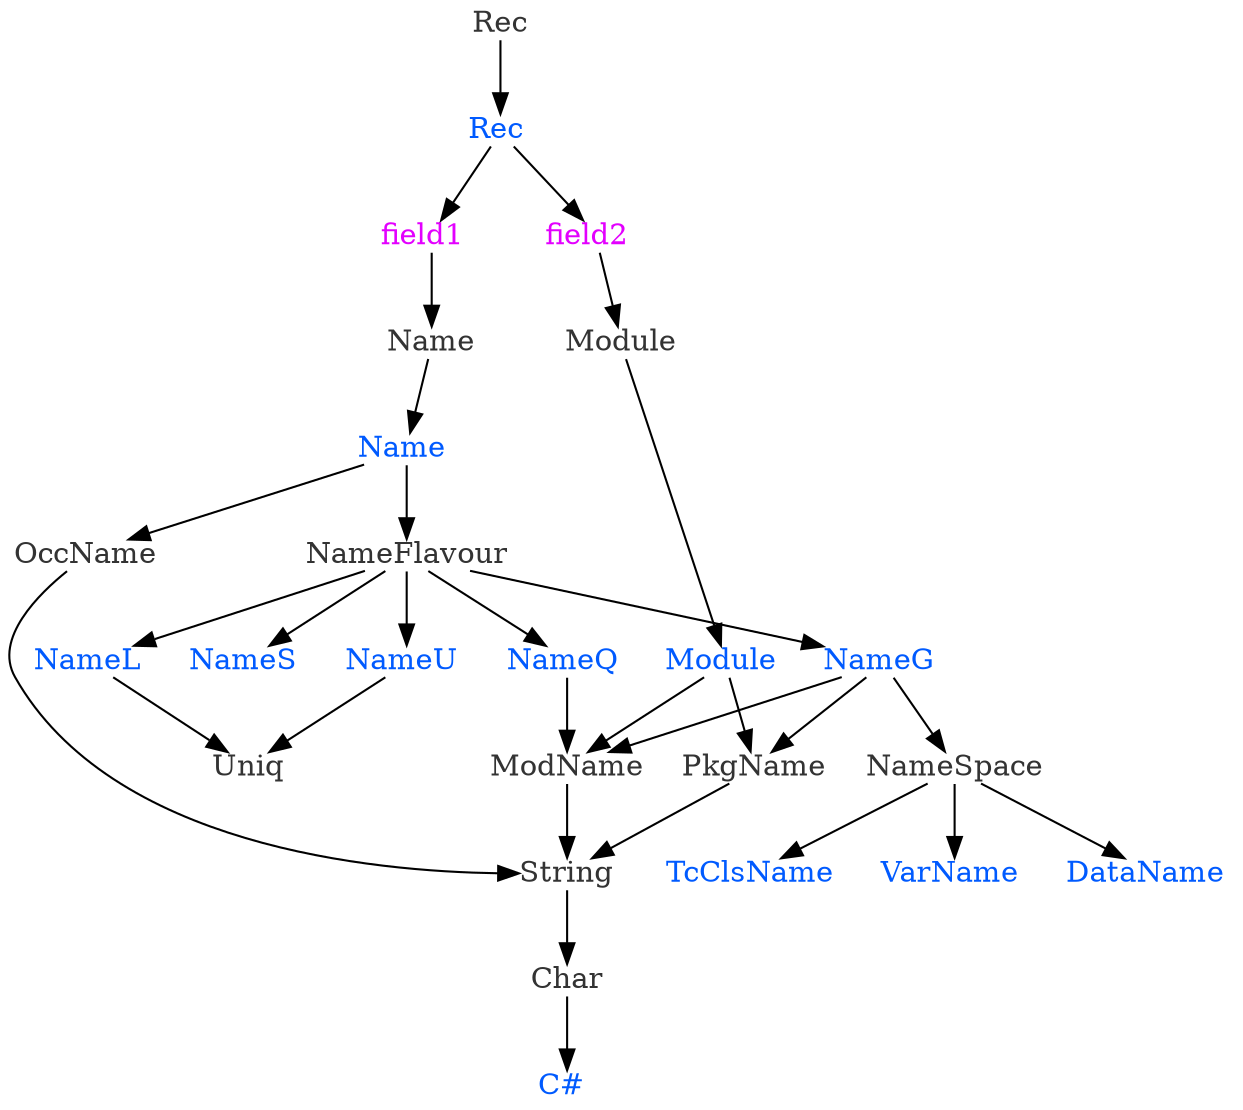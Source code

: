 digraph G {
"field1  " [shape=plain, fontcolor="#e300ff"]
"field2  " [shape=plain, fontcolor="#e300ff"]
"C# " [shape=plain, fontcolor="#005aff"]




"DataName " [shape=plain, fontcolor="#005aff"]
"Module " [shape=plain, fontcolor="#005aff"]
"Name " [shape=plain, fontcolor="#005aff"]
"NameG " [shape=plain, fontcolor="#005aff"]
"NameL " [shape=plain, fontcolor="#005aff"]
"NameQ " [shape=plain, fontcolor="#005aff"]
"NameS " [shape=plain, fontcolor="#005aff"]
"NameU " [shape=plain, fontcolor="#005aff"]
"TcClsName " [shape=plain, fontcolor="#005aff"]
"VarName " [shape=plain, fontcolor="#005aff"]
"Rec " [shape=plain, fontcolor="#005aff"]
"String" [shape=plain, fontcolor="#333333"]
"Char" [shape=plain, fontcolor="#333333"]


"ModName" [shape=plain, fontcolor="#333333"]
"Module" [shape=plain, fontcolor="#333333"]
"Name" [shape=plain, fontcolor="#333333"]
"NameFlavour" [shape=plain, fontcolor="#333333"]
"NameSpace" [shape=plain, fontcolor="#333333"]
"OccName" [shape=plain, fontcolor="#333333"]
"PkgName" [shape=plain, fontcolor="#333333"]
"Uniq" [shape=plain, fontcolor="#333333"]
"Rec" [shape=plain, fontcolor="#333333"]
"field1  " -> "Name"
"field2  " -> "Module"






"Module " -> "ModName"
"Module " -> "PkgName"
"Name " -> "NameFlavour"
"Name " -> "OccName"
"NameG " -> "ModName"
"NameG " -> "NameSpace"
"NameG " -> "PkgName"
"NameL " -> "Uniq"
"NameQ " -> "ModName"

"NameU " -> "Uniq"


"Rec " -> "field1  "
"Rec " -> "field2  "
"String" -> "Char"
"Char" -> "C# "


"ModName" -> "String"
"Module" -> "Module "
"Name" -> "Name "
"NameFlavour" -> "NameG "
"NameFlavour" -> "NameL "
"NameFlavour" -> "NameQ "
"NameFlavour" -> "NameS "
"NameFlavour" -> "NameU "
"NameSpace" -> "DataName "
"NameSpace" -> "TcClsName "
"NameSpace" -> "VarName "
"OccName" -> "String"
"PkgName" -> "String"

"Rec" -> "Rec "
}